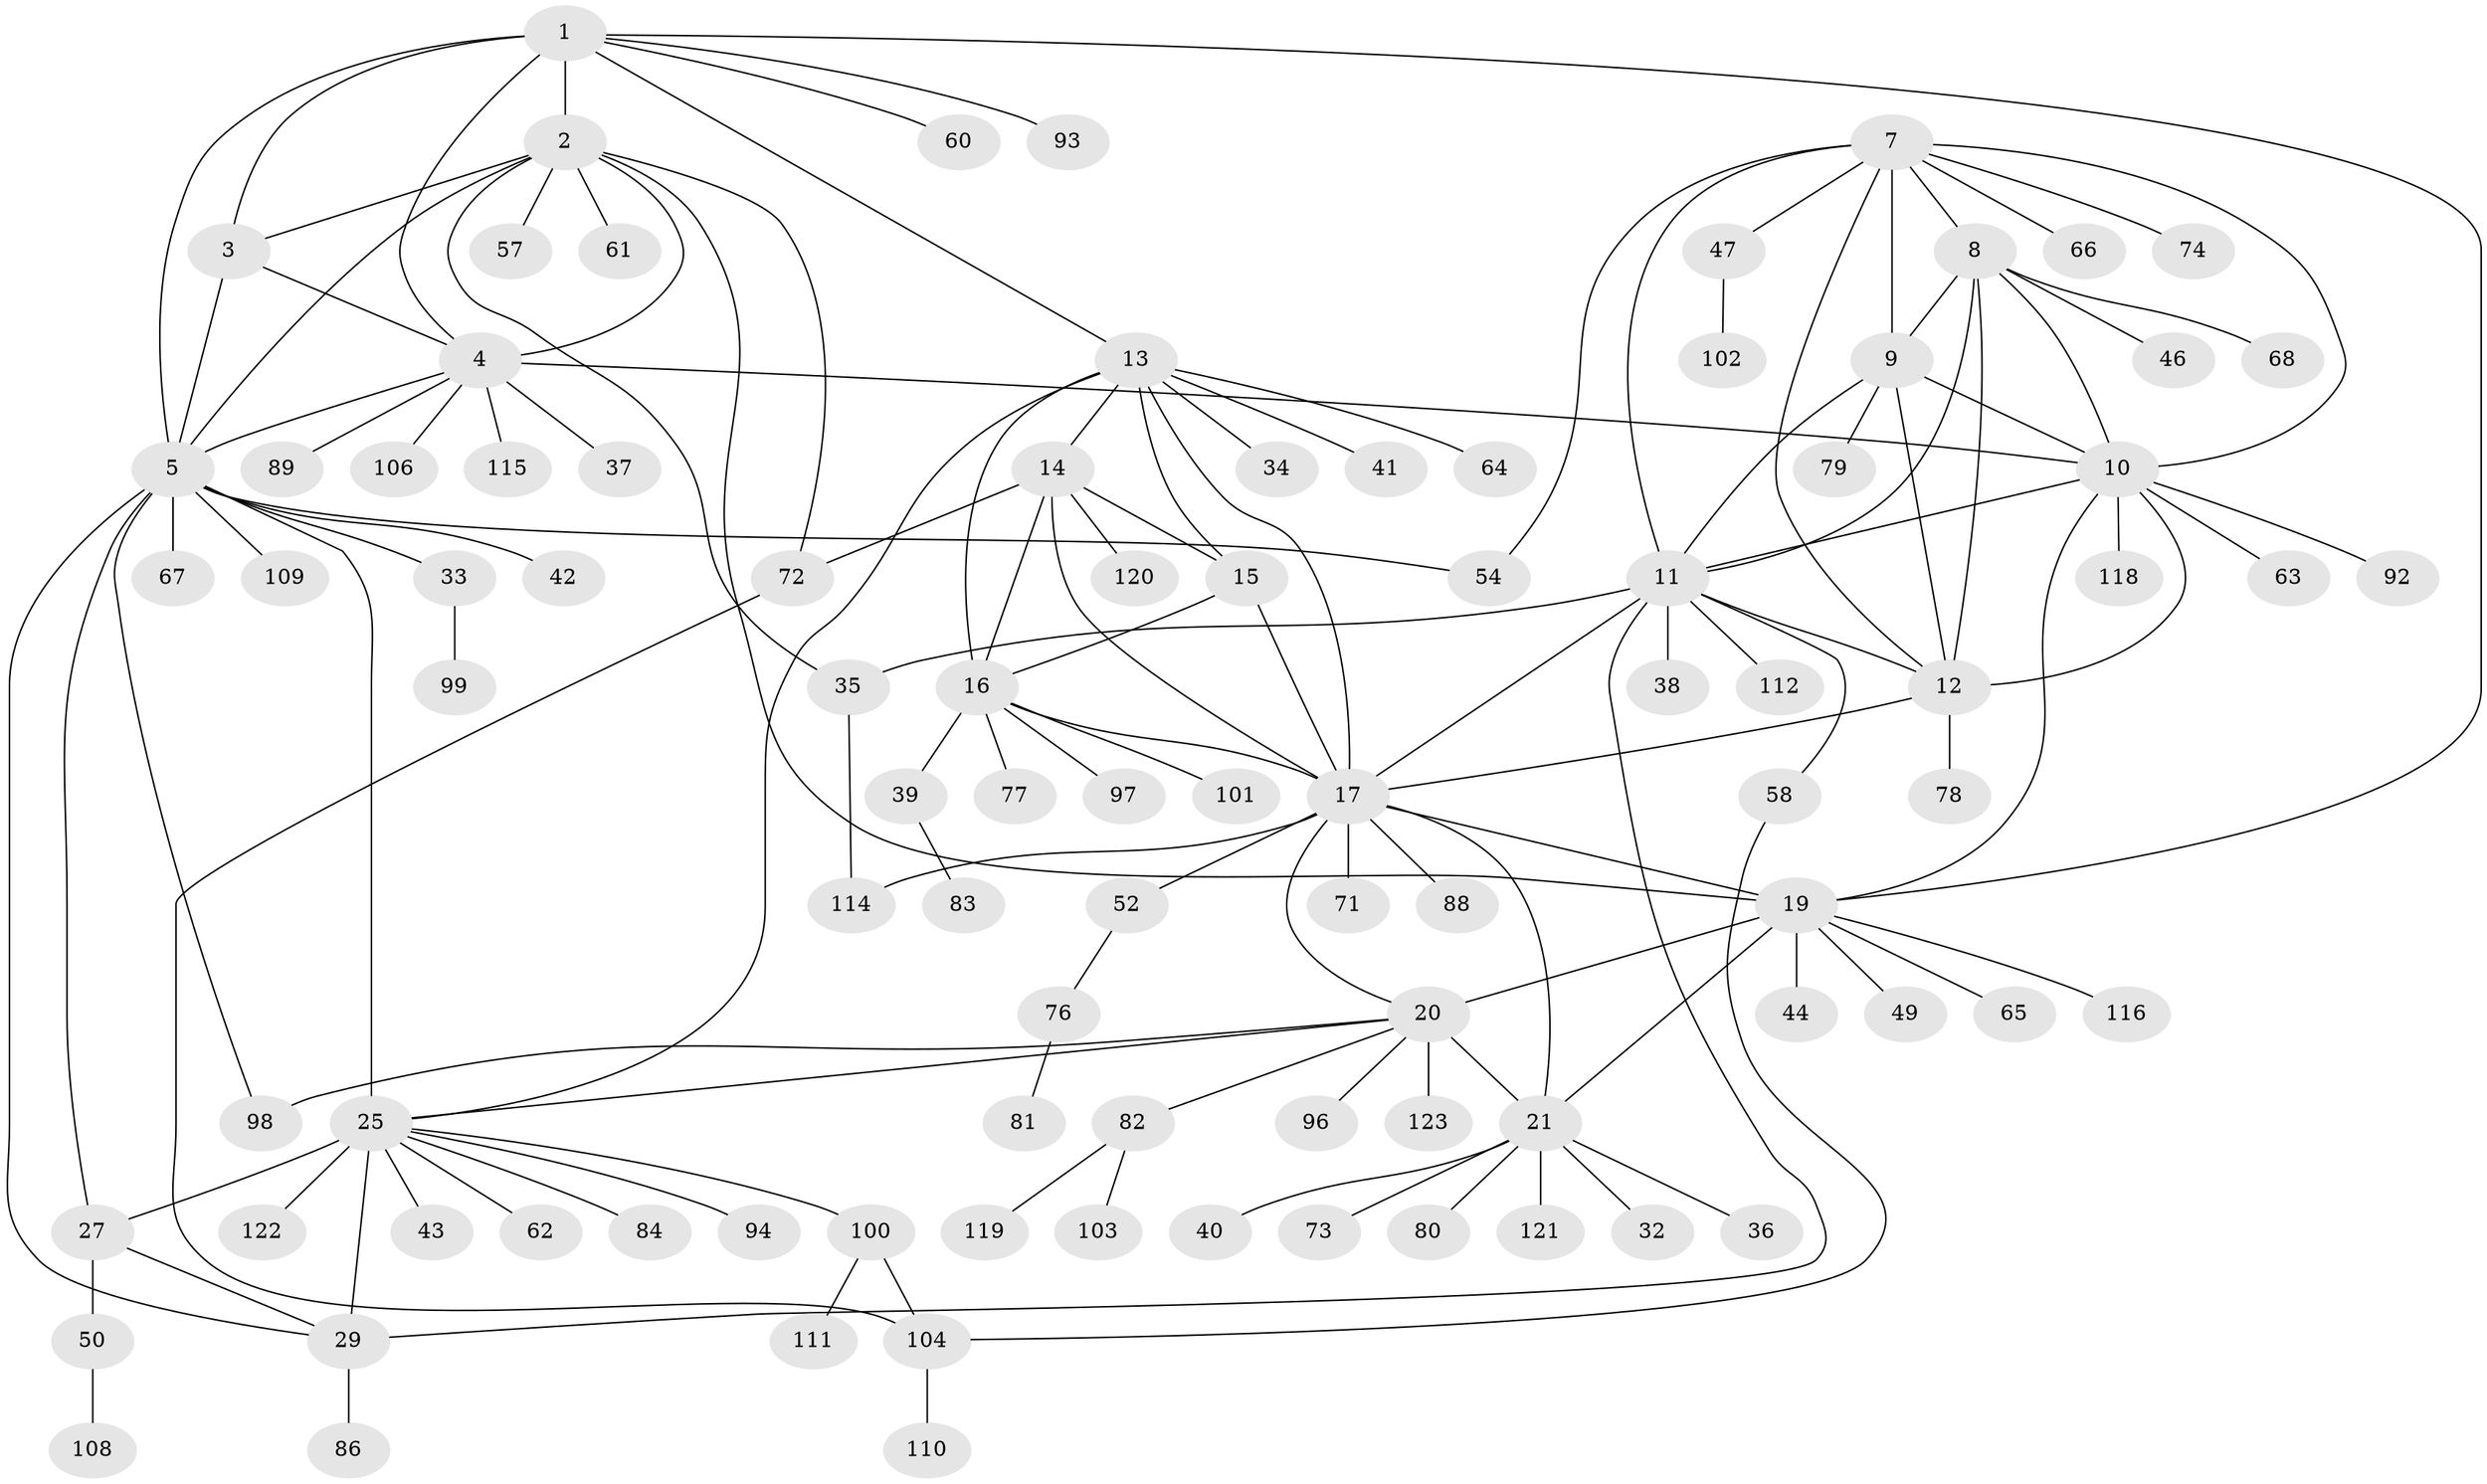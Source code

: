 // original degree distribution, {9: 0.04065040650406504, 5: 0.024390243902439025, 11: 0.024390243902439025, 10: 0.04878048780487805, 8: 0.032520325203252036, 7: 0.04065040650406504, 6: 0.024390243902439025, 12: 0.008130081300813009, 1: 0.5772357723577236, 2: 0.11382113821138211, 3: 0.056910569105691054, 4: 0.008130081300813009}
// Generated by graph-tools (version 1.1) at 2025/42/03/06/25 10:42:07]
// undirected, 95 vertices, 137 edges
graph export_dot {
graph [start="1"]
  node [color=gray90,style=filled];
  1 [super="+75"];
  2 [super="+6"];
  3;
  4 [super="+69"];
  5 [super="+26"];
  7 [super="+90"];
  8 [super="+107"];
  9 [super="+51"];
  10 [super="+59"];
  11 [super="+48"];
  12 [super="+56"];
  13 [super="+18"];
  14 [super="+31"];
  15 [super="+45"];
  16 [super="+85"];
  17 [super="+22"];
  19 [super="+24"];
  20 [super="+23"];
  21 [super="+87"];
  25 [super="+28"];
  27 [super="+113"];
  29 [super="+30"];
  32;
  33;
  34;
  35;
  36;
  37;
  38;
  39;
  40;
  41;
  42;
  43;
  44;
  46;
  47 [super="+53"];
  49;
  50 [super="+55"];
  52;
  54;
  57 [super="+70"];
  58 [super="+95"];
  60;
  61;
  62 [super="+91"];
  63;
  64;
  65;
  66;
  67;
  68;
  71;
  72;
  73;
  74;
  76;
  77;
  78;
  79;
  80;
  81;
  82;
  83;
  84;
  86;
  88;
  89;
  92;
  93 [super="+117"];
  94;
  96;
  97;
  98;
  99;
  100;
  101;
  102;
  103;
  104 [super="+105"];
  106;
  108;
  109;
  110;
  111;
  112;
  114;
  115;
  116;
  118;
  119;
  120;
  121;
  122;
  123;
  1 -- 2 [weight=2];
  1 -- 3;
  1 -- 4;
  1 -- 5;
  1 -- 60;
  1 -- 93;
  1 -- 19;
  1 -- 13;
  2 -- 3 [weight=2];
  2 -- 4 [weight=2];
  2 -- 5 [weight=2];
  2 -- 35;
  2 -- 72;
  2 -- 19;
  2 -- 57;
  2 -- 61;
  3 -- 4;
  3 -- 5;
  4 -- 5;
  4 -- 10;
  4 -- 37;
  4 -- 89;
  4 -- 106;
  4 -- 115;
  5 -- 54;
  5 -- 98;
  5 -- 109;
  5 -- 33;
  5 -- 67;
  5 -- 25 [weight=2];
  5 -- 42;
  5 -- 27;
  5 -- 29 [weight=2];
  7 -- 8;
  7 -- 9;
  7 -- 10;
  7 -- 11;
  7 -- 12;
  7 -- 47;
  7 -- 54;
  7 -- 66;
  7 -- 74;
  8 -- 9;
  8 -- 10;
  8 -- 11;
  8 -- 12;
  8 -- 46;
  8 -- 68;
  9 -- 10;
  9 -- 11;
  9 -- 12;
  9 -- 79;
  10 -- 11;
  10 -- 12;
  10 -- 19;
  10 -- 63;
  10 -- 92;
  10 -- 118;
  11 -- 12;
  11 -- 29;
  11 -- 35;
  11 -- 38;
  11 -- 58;
  11 -- 112;
  11 -- 17;
  12 -- 17;
  12 -- 78;
  13 -- 14 [weight=2];
  13 -- 15 [weight=2];
  13 -- 16 [weight=2];
  13 -- 17 [weight=2];
  13 -- 25;
  13 -- 64;
  13 -- 34;
  13 -- 41;
  14 -- 15;
  14 -- 16;
  14 -- 17;
  14 -- 72;
  14 -- 120;
  15 -- 16;
  15 -- 17;
  16 -- 17;
  16 -- 39;
  16 -- 77;
  16 -- 97;
  16 -- 101;
  17 -- 71;
  17 -- 88;
  17 -- 114;
  17 -- 19 [weight=2];
  17 -- 20 [weight=2];
  17 -- 21;
  17 -- 52;
  19 -- 20 [weight=4];
  19 -- 21 [weight=2];
  19 -- 49;
  19 -- 65;
  19 -- 116;
  19 -- 44;
  20 -- 21 [weight=2];
  20 -- 82;
  20 -- 96;
  20 -- 98;
  20 -- 123;
  20 -- 25;
  21 -- 32;
  21 -- 36;
  21 -- 40;
  21 -- 73;
  21 -- 80;
  21 -- 121;
  25 -- 27 [weight=2];
  25 -- 29 [weight=4];
  25 -- 43;
  25 -- 62;
  25 -- 84;
  25 -- 100;
  25 -- 122;
  25 -- 94;
  27 -- 29 [weight=2];
  27 -- 50;
  29 -- 86;
  33 -- 99;
  35 -- 114;
  39 -- 83;
  47 -- 102;
  50 -- 108;
  52 -- 76;
  58 -- 104;
  72 -- 104;
  76 -- 81;
  82 -- 103;
  82 -- 119;
  100 -- 104;
  100 -- 111;
  104 -- 110;
}
